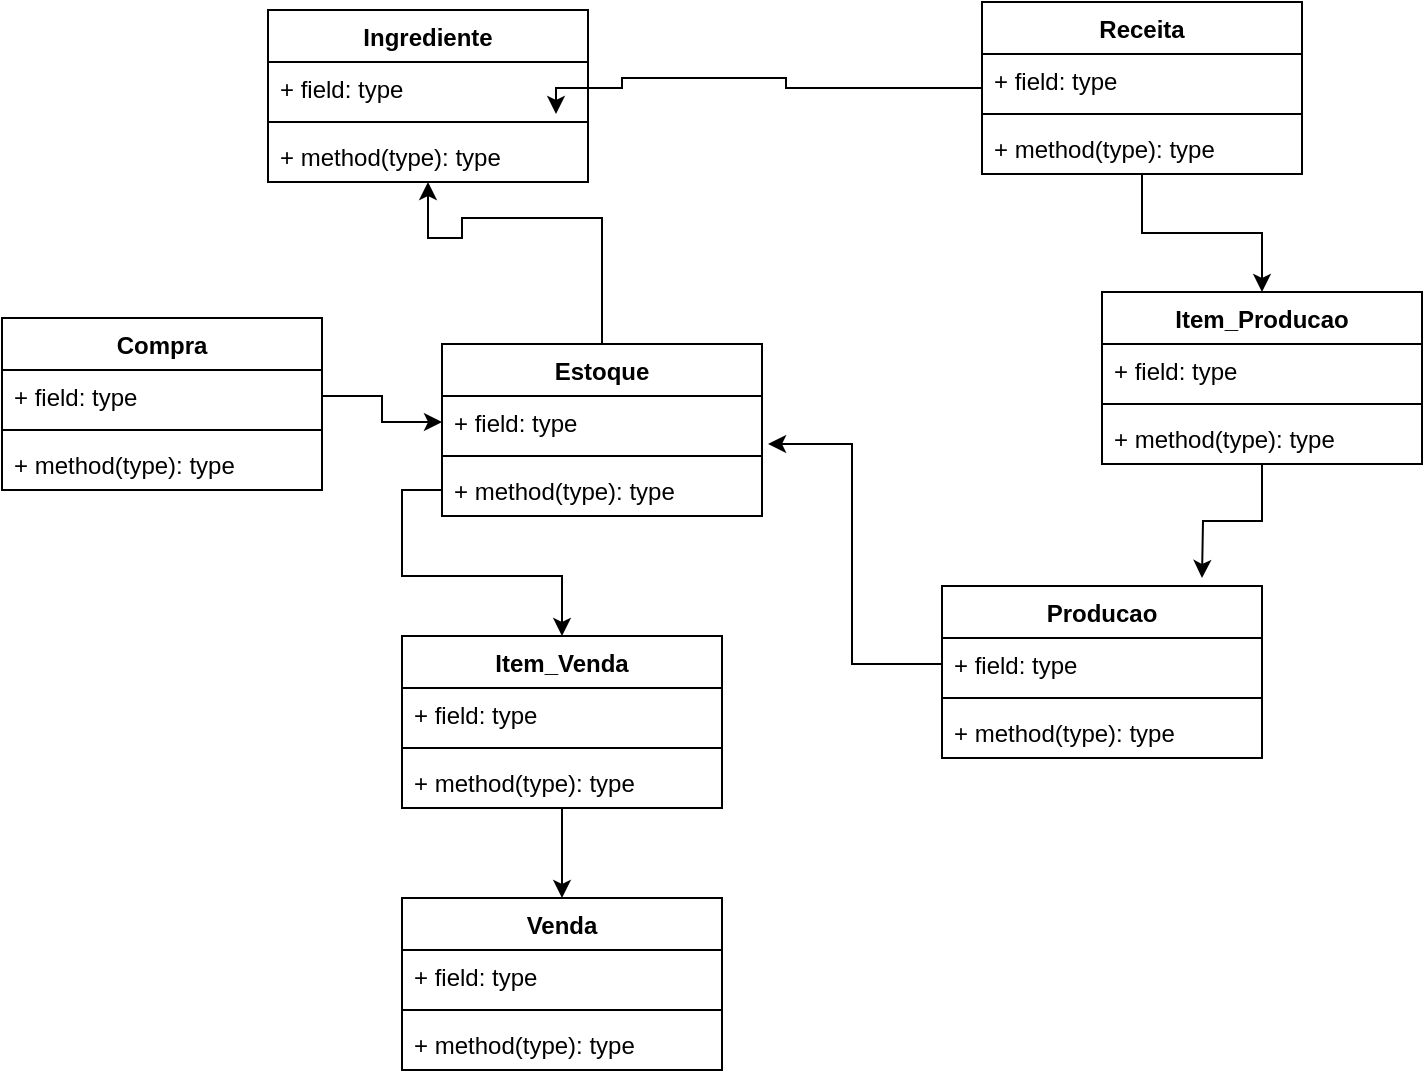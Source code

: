<mxfile version="10.7.9" type="device"><diagram id="PYXc7LF8Jf3mN0X01Nbh" name="Page-1"><mxGraphModel dx="840" dy="494" grid="1" gridSize="10" guides="1" tooltips="1" connect="1" arrows="1" fold="1" page="1" pageScale="1" pageWidth="827" pageHeight="1169" math="0" shadow="0"><root><mxCell id="0"/><mxCell id="1" parent="0"/><mxCell id="mXke-B1kzlXO7ABkooaO-59" value="" style="edgeStyle=orthogonalEdgeStyle;rounded=0;orthogonalLoop=1;jettySize=auto;html=1;entryX=0.9;entryY=1;entryDx=0;entryDy=0;entryPerimeter=0;" edge="1" parent="1" source="mXke-B1kzlXO7ABkooaO-6" target="mXke-B1kzlXO7ABkooaO-11"><mxGeometry relative="1" as="geometry"><mxPoint x="350" y="78" as="targetPoint"/><Array as="points"><mxPoint x="432" y="65"/><mxPoint x="432" y="60"/><mxPoint x="350" y="60"/><mxPoint x="350" y="65"/><mxPoint x="317" y="65"/></Array></mxGeometry></mxCell><mxCell id="mXke-B1kzlXO7ABkooaO-79" style="edgeStyle=orthogonalEdgeStyle;rounded=0;orthogonalLoop=1;jettySize=auto;html=1;" edge="1" parent="1" source="mXke-B1kzlXO7ABkooaO-6" target="mXke-B1kzlXO7ABkooaO-74"><mxGeometry relative="1" as="geometry"/></mxCell><mxCell id="mXke-B1kzlXO7ABkooaO-6" value="Receita&#10;&#10;" style="swimlane;fontStyle=1;align=center;verticalAlign=top;childLayout=stackLayout;horizontal=1;startSize=26;horizontalStack=0;resizeParent=1;resizeParentMax=0;resizeLast=0;collapsible=1;marginBottom=0;" vertex="1" parent="1"><mxGeometry x="530" y="22" width="160" height="86" as="geometry"/></mxCell><mxCell id="mXke-B1kzlXO7ABkooaO-7" value="+ field: type" style="text;strokeColor=none;fillColor=none;align=left;verticalAlign=top;spacingLeft=4;spacingRight=4;overflow=hidden;rotatable=0;points=[[0,0.5],[1,0.5]];portConstraint=eastwest;" vertex="1" parent="mXke-B1kzlXO7ABkooaO-6"><mxGeometry y="26" width="160" height="26" as="geometry"/></mxCell><mxCell id="mXke-B1kzlXO7ABkooaO-8" value="" style="line;strokeWidth=1;fillColor=none;align=left;verticalAlign=middle;spacingTop=-1;spacingLeft=3;spacingRight=3;rotatable=0;labelPosition=right;points=[];portConstraint=eastwest;" vertex="1" parent="mXke-B1kzlXO7ABkooaO-6"><mxGeometry y="52" width="160" height="8" as="geometry"/></mxCell><mxCell id="mXke-B1kzlXO7ABkooaO-9" value="+ method(type): type" style="text;strokeColor=none;fillColor=none;align=left;verticalAlign=top;spacingLeft=4;spacingRight=4;overflow=hidden;rotatable=0;points=[[0,0.5],[1,0.5]];portConstraint=eastwest;" vertex="1" parent="mXke-B1kzlXO7ABkooaO-6"><mxGeometry y="60" width="160" height="26" as="geometry"/></mxCell><mxCell id="mXke-B1kzlXO7ABkooaO-10" value="Ingrediente&#10;&#10;" style="swimlane;fontStyle=1;align=center;verticalAlign=top;childLayout=stackLayout;horizontal=1;startSize=26;horizontalStack=0;resizeParent=1;resizeParentMax=0;resizeLast=0;collapsible=1;marginBottom=0;" vertex="1" parent="1"><mxGeometry x="173" y="26" width="160" height="86" as="geometry"/></mxCell><mxCell id="mXke-B1kzlXO7ABkooaO-11" value="+ field: type" style="text;strokeColor=none;fillColor=none;align=left;verticalAlign=top;spacingLeft=4;spacingRight=4;overflow=hidden;rotatable=0;points=[[0,0.5],[1,0.5]];portConstraint=eastwest;" vertex="1" parent="mXke-B1kzlXO7ABkooaO-10"><mxGeometry y="26" width="160" height="26" as="geometry"/></mxCell><mxCell id="mXke-B1kzlXO7ABkooaO-12" value="" style="line;strokeWidth=1;fillColor=none;align=left;verticalAlign=middle;spacingTop=-1;spacingLeft=3;spacingRight=3;rotatable=0;labelPosition=right;points=[];portConstraint=eastwest;" vertex="1" parent="mXke-B1kzlXO7ABkooaO-10"><mxGeometry y="52" width="160" height="8" as="geometry"/></mxCell><mxCell id="mXke-B1kzlXO7ABkooaO-13" value="+ method(type): type" style="text;strokeColor=none;fillColor=none;align=left;verticalAlign=top;spacingLeft=4;spacingRight=4;overflow=hidden;rotatable=0;points=[[0,0.5],[1,0.5]];portConstraint=eastwest;" vertex="1" parent="mXke-B1kzlXO7ABkooaO-10"><mxGeometry y="60" width="160" height="26" as="geometry"/></mxCell><mxCell id="mXke-B1kzlXO7ABkooaO-14" value="Producao&#10;&#10;" style="swimlane;fontStyle=1;align=center;verticalAlign=top;childLayout=stackLayout;horizontal=1;startSize=26;horizontalStack=0;resizeParent=1;resizeParentMax=0;resizeLast=0;collapsible=1;marginBottom=0;" vertex="1" parent="1"><mxGeometry x="510" y="314" width="160" height="86" as="geometry"/></mxCell><mxCell id="mXke-B1kzlXO7ABkooaO-15" value="+ field: type" style="text;strokeColor=none;fillColor=none;align=left;verticalAlign=top;spacingLeft=4;spacingRight=4;overflow=hidden;rotatable=0;points=[[0,0.5],[1,0.5]];portConstraint=eastwest;" vertex="1" parent="mXke-B1kzlXO7ABkooaO-14"><mxGeometry y="26" width="160" height="26" as="geometry"/></mxCell><mxCell id="mXke-B1kzlXO7ABkooaO-16" value="" style="line;strokeWidth=1;fillColor=none;align=left;verticalAlign=middle;spacingTop=-1;spacingLeft=3;spacingRight=3;rotatable=0;labelPosition=right;points=[];portConstraint=eastwest;" vertex="1" parent="mXke-B1kzlXO7ABkooaO-14"><mxGeometry y="52" width="160" height="8" as="geometry"/></mxCell><mxCell id="mXke-B1kzlXO7ABkooaO-17" value="+ method(type): type" style="text;strokeColor=none;fillColor=none;align=left;verticalAlign=top;spacingLeft=4;spacingRight=4;overflow=hidden;rotatable=0;points=[[0,0.5],[1,0.5]];portConstraint=eastwest;" vertex="1" parent="mXke-B1kzlXO7ABkooaO-14"><mxGeometry y="60" width="160" height="26" as="geometry"/></mxCell><mxCell id="mXke-B1kzlXO7ABkooaO-47" value="" style="edgeStyle=orthogonalEdgeStyle;rounded=0;orthogonalLoop=1;jettySize=auto;html=1;" edge="1" parent="1" source="mXke-B1kzlXO7ABkooaO-18" target="mXke-B1kzlXO7ABkooaO-13"><mxGeometry relative="1" as="geometry"><Array as="points"><mxPoint x="340" y="130"/><mxPoint x="270" y="130"/><mxPoint x="270" y="140"/><mxPoint x="253" y="140"/></Array></mxGeometry></mxCell><mxCell id="mXke-B1kzlXO7ABkooaO-18" value="Estoque&#10;&#10;" style="swimlane;fontStyle=1;align=center;verticalAlign=top;childLayout=stackLayout;horizontal=1;startSize=26;horizontalStack=0;resizeParent=1;resizeParentMax=0;resizeLast=0;collapsible=1;marginBottom=0;" vertex="1" parent="1"><mxGeometry x="260" y="193" width="160" height="86" as="geometry"/></mxCell><mxCell id="mXke-B1kzlXO7ABkooaO-19" value="+ field: type" style="text;strokeColor=none;fillColor=none;align=left;verticalAlign=top;spacingLeft=4;spacingRight=4;overflow=hidden;rotatable=0;points=[[0,0.5],[1,0.5]];portConstraint=eastwest;" vertex="1" parent="mXke-B1kzlXO7ABkooaO-18"><mxGeometry y="26" width="160" height="26" as="geometry"/></mxCell><mxCell id="mXke-B1kzlXO7ABkooaO-20" value="" style="line;strokeWidth=1;fillColor=none;align=left;verticalAlign=middle;spacingTop=-1;spacingLeft=3;spacingRight=3;rotatable=0;labelPosition=right;points=[];portConstraint=eastwest;" vertex="1" parent="mXke-B1kzlXO7ABkooaO-18"><mxGeometry y="52" width="160" height="8" as="geometry"/></mxCell><mxCell id="mXke-B1kzlXO7ABkooaO-21" value="+ method(type): type" style="text;strokeColor=none;fillColor=none;align=left;verticalAlign=top;spacingLeft=4;spacingRight=4;overflow=hidden;rotatable=0;points=[[0,0.5],[1,0.5]];portConstraint=eastwest;" vertex="1" parent="mXke-B1kzlXO7ABkooaO-18"><mxGeometry y="60" width="160" height="26" as="geometry"/></mxCell><mxCell id="mXke-B1kzlXO7ABkooaO-22" value="Compra" style="swimlane;fontStyle=1;align=center;verticalAlign=top;childLayout=stackLayout;horizontal=1;startSize=26;horizontalStack=0;resizeParent=1;resizeParentMax=0;resizeLast=0;collapsible=1;marginBottom=0;" vertex="1" parent="1"><mxGeometry x="40" y="180" width="160" height="86" as="geometry"/></mxCell><mxCell id="mXke-B1kzlXO7ABkooaO-23" value="+ field: type" style="text;strokeColor=none;fillColor=none;align=left;verticalAlign=top;spacingLeft=4;spacingRight=4;overflow=hidden;rotatable=0;points=[[0,0.5],[1,0.5]];portConstraint=eastwest;" vertex="1" parent="mXke-B1kzlXO7ABkooaO-22"><mxGeometry y="26" width="160" height="26" as="geometry"/></mxCell><mxCell id="mXke-B1kzlXO7ABkooaO-24" value="" style="line;strokeWidth=1;fillColor=none;align=left;verticalAlign=middle;spacingTop=-1;spacingLeft=3;spacingRight=3;rotatable=0;labelPosition=right;points=[];portConstraint=eastwest;" vertex="1" parent="mXke-B1kzlXO7ABkooaO-22"><mxGeometry y="52" width="160" height="8" as="geometry"/></mxCell><mxCell id="mXke-B1kzlXO7ABkooaO-25" value="+ method(type): type" style="text;strokeColor=none;fillColor=none;align=left;verticalAlign=top;spacingLeft=4;spacingRight=4;overflow=hidden;rotatable=0;points=[[0,0.5],[1,0.5]];portConstraint=eastwest;" vertex="1" parent="mXke-B1kzlXO7ABkooaO-22"><mxGeometry y="60" width="160" height="26" as="geometry"/></mxCell><mxCell id="mXke-B1kzlXO7ABkooaO-26" value="Venda&#10;&#10;" style="swimlane;fontStyle=1;align=center;verticalAlign=top;childLayout=stackLayout;horizontal=1;startSize=26;horizontalStack=0;resizeParent=1;resizeParentMax=0;resizeLast=0;collapsible=1;marginBottom=0;" vertex="1" parent="1"><mxGeometry x="240" y="470" width="160" height="86" as="geometry"/></mxCell><mxCell id="mXke-B1kzlXO7ABkooaO-27" value="+ field: type" style="text;strokeColor=none;fillColor=none;align=left;verticalAlign=top;spacingLeft=4;spacingRight=4;overflow=hidden;rotatable=0;points=[[0,0.5],[1,0.5]];portConstraint=eastwest;" vertex="1" parent="mXke-B1kzlXO7ABkooaO-26"><mxGeometry y="26" width="160" height="26" as="geometry"/></mxCell><mxCell id="mXke-B1kzlXO7ABkooaO-28" value="" style="line;strokeWidth=1;fillColor=none;align=left;verticalAlign=middle;spacingTop=-1;spacingLeft=3;spacingRight=3;rotatable=0;labelPosition=right;points=[];portConstraint=eastwest;" vertex="1" parent="mXke-B1kzlXO7ABkooaO-26"><mxGeometry y="52" width="160" height="8" as="geometry"/></mxCell><mxCell id="mXke-B1kzlXO7ABkooaO-29" value="+ method(type): type" style="text;strokeColor=none;fillColor=none;align=left;verticalAlign=top;spacingLeft=4;spacingRight=4;overflow=hidden;rotatable=0;points=[[0,0.5],[1,0.5]];portConstraint=eastwest;" vertex="1" parent="mXke-B1kzlXO7ABkooaO-26"><mxGeometry y="60" width="160" height="26" as="geometry"/></mxCell><mxCell id="mXke-B1kzlXO7ABkooaO-73" style="edgeStyle=orthogonalEdgeStyle;rounded=0;orthogonalLoop=1;jettySize=auto;html=1;" edge="1" parent="1" source="mXke-B1kzlXO7ABkooaO-42" target="mXke-B1kzlXO7ABkooaO-26"><mxGeometry relative="1" as="geometry"/></mxCell><mxCell id="mXke-B1kzlXO7ABkooaO-42" value="Item_Venda&#10;&#10;" style="swimlane;fontStyle=1;align=center;verticalAlign=top;childLayout=stackLayout;horizontal=1;startSize=26;horizontalStack=0;resizeParent=1;resizeParentMax=0;resizeLast=0;collapsible=1;marginBottom=0;" vertex="1" parent="1"><mxGeometry x="240" y="339" width="160" height="86" as="geometry"/></mxCell><mxCell id="mXke-B1kzlXO7ABkooaO-43" value="+ field: type" style="text;strokeColor=none;fillColor=none;align=left;verticalAlign=top;spacingLeft=4;spacingRight=4;overflow=hidden;rotatable=0;points=[[0,0.5],[1,0.5]];portConstraint=eastwest;" vertex="1" parent="mXke-B1kzlXO7ABkooaO-42"><mxGeometry y="26" width="160" height="26" as="geometry"/></mxCell><mxCell id="mXke-B1kzlXO7ABkooaO-44" value="" style="line;strokeWidth=1;fillColor=none;align=left;verticalAlign=middle;spacingTop=-1;spacingLeft=3;spacingRight=3;rotatable=0;labelPosition=right;points=[];portConstraint=eastwest;" vertex="1" parent="mXke-B1kzlXO7ABkooaO-42"><mxGeometry y="52" width="160" height="8" as="geometry"/></mxCell><mxCell id="mXke-B1kzlXO7ABkooaO-45" value="+ method(type): type" style="text;strokeColor=none;fillColor=none;align=left;verticalAlign=top;spacingLeft=4;spacingRight=4;overflow=hidden;rotatable=0;points=[[0,0.5],[1,0.5]];portConstraint=eastwest;" vertex="1" parent="mXke-B1kzlXO7ABkooaO-42"><mxGeometry y="60" width="160" height="26" as="geometry"/></mxCell><mxCell id="mXke-B1kzlXO7ABkooaO-46" value="" style="edgeStyle=orthogonalEdgeStyle;rounded=0;orthogonalLoop=1;jettySize=auto;html=1;" edge="1" parent="1" source="mXke-B1kzlXO7ABkooaO-23" target="mXke-B1kzlXO7ABkooaO-19"><mxGeometry relative="1" as="geometry"/></mxCell><mxCell id="mXke-B1kzlXO7ABkooaO-71" style="edgeStyle=orthogonalEdgeStyle;rounded=0;orthogonalLoop=1;jettySize=auto;html=1;exitX=0;exitY=0.5;exitDx=0;exitDy=0;entryX=1.019;entryY=0.923;entryDx=0;entryDy=0;entryPerimeter=0;" edge="1" parent="1" source="mXke-B1kzlXO7ABkooaO-15" target="mXke-B1kzlXO7ABkooaO-19"><mxGeometry relative="1" as="geometry"/></mxCell><mxCell id="mXke-B1kzlXO7ABkooaO-72" style="edgeStyle=orthogonalEdgeStyle;rounded=0;orthogonalLoop=1;jettySize=auto;html=1;" edge="1" parent="1" source="mXke-B1kzlXO7ABkooaO-21" target="mXke-B1kzlXO7ABkooaO-42"><mxGeometry relative="1" as="geometry"/></mxCell><mxCell id="mXke-B1kzlXO7ABkooaO-80" style="edgeStyle=orthogonalEdgeStyle;rounded=0;orthogonalLoop=1;jettySize=auto;html=1;" edge="1" parent="1" source="mXke-B1kzlXO7ABkooaO-74"><mxGeometry relative="1" as="geometry"><mxPoint x="640" y="310" as="targetPoint"/></mxGeometry></mxCell><mxCell id="mXke-B1kzlXO7ABkooaO-74" value="Item_Producao&#10;" style="swimlane;fontStyle=1;align=center;verticalAlign=top;childLayout=stackLayout;horizontal=1;startSize=26;horizontalStack=0;resizeParent=1;resizeParentMax=0;resizeLast=0;collapsible=1;marginBottom=0;" vertex="1" parent="1"><mxGeometry x="590" y="167" width="160" height="86" as="geometry"/></mxCell><mxCell id="mXke-B1kzlXO7ABkooaO-75" value="+ field: type" style="text;strokeColor=none;fillColor=none;align=left;verticalAlign=top;spacingLeft=4;spacingRight=4;overflow=hidden;rotatable=0;points=[[0,0.5],[1,0.5]];portConstraint=eastwest;" vertex="1" parent="mXke-B1kzlXO7ABkooaO-74"><mxGeometry y="26" width="160" height="26" as="geometry"/></mxCell><mxCell id="mXke-B1kzlXO7ABkooaO-76" value="" style="line;strokeWidth=1;fillColor=none;align=left;verticalAlign=middle;spacingTop=-1;spacingLeft=3;spacingRight=3;rotatable=0;labelPosition=right;points=[];portConstraint=eastwest;" vertex="1" parent="mXke-B1kzlXO7ABkooaO-74"><mxGeometry y="52" width="160" height="8" as="geometry"/></mxCell><mxCell id="mXke-B1kzlXO7ABkooaO-77" value="+ method(type): type" style="text;strokeColor=none;fillColor=none;align=left;verticalAlign=top;spacingLeft=4;spacingRight=4;overflow=hidden;rotatable=0;points=[[0,0.5],[1,0.5]];portConstraint=eastwest;" vertex="1" parent="mXke-B1kzlXO7ABkooaO-74"><mxGeometry y="60" width="160" height="26" as="geometry"/></mxCell></root></mxGraphModel></diagram></mxfile>